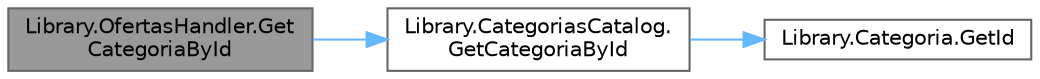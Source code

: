 digraph "Library.OfertasHandler.GetCategoriaById"
{
 // INTERACTIVE_SVG=YES
 // LATEX_PDF_SIZE
  bgcolor="transparent";
  edge [fontname=Helvetica,fontsize=10,labelfontname=Helvetica,labelfontsize=10];
  node [fontname=Helvetica,fontsize=10,shape=box,height=0.2,width=0.4];
  rankdir="LR";
  Node1 [label="Library.OfertasHandler.Get\lCategoriaById",height=0.2,width=0.4,color="gray40", fillcolor="grey60", style="filled", fontcolor="black",tooltip="Método para obtener una Categoria por id"];
  Node1 -> Node2 [color="steelblue1",style="solid"];
  Node2 [label="Library.CategoriasCatalog.\lGetCategoriaById",height=0.2,width=0.4,color="grey40", fillcolor="white", style="filled",URL="$classLibrary_1_1CategoriasCatalog.html#a9bedf1f8b23af24ef3515c48b7d05200",tooltip="Método para obtener una categoría por id"];
  Node2 -> Node3 [color="steelblue1",style="solid"];
  Node3 [label="Library.Categoria.GetId",height=0.2,width=0.4,color="grey40", fillcolor="white", style="filled",URL="$classLibrary_1_1Categoria.html#a391925bcef104bf634b266e75310aedf",tooltip="Método para obtener el ID de una Categoria"];
}
